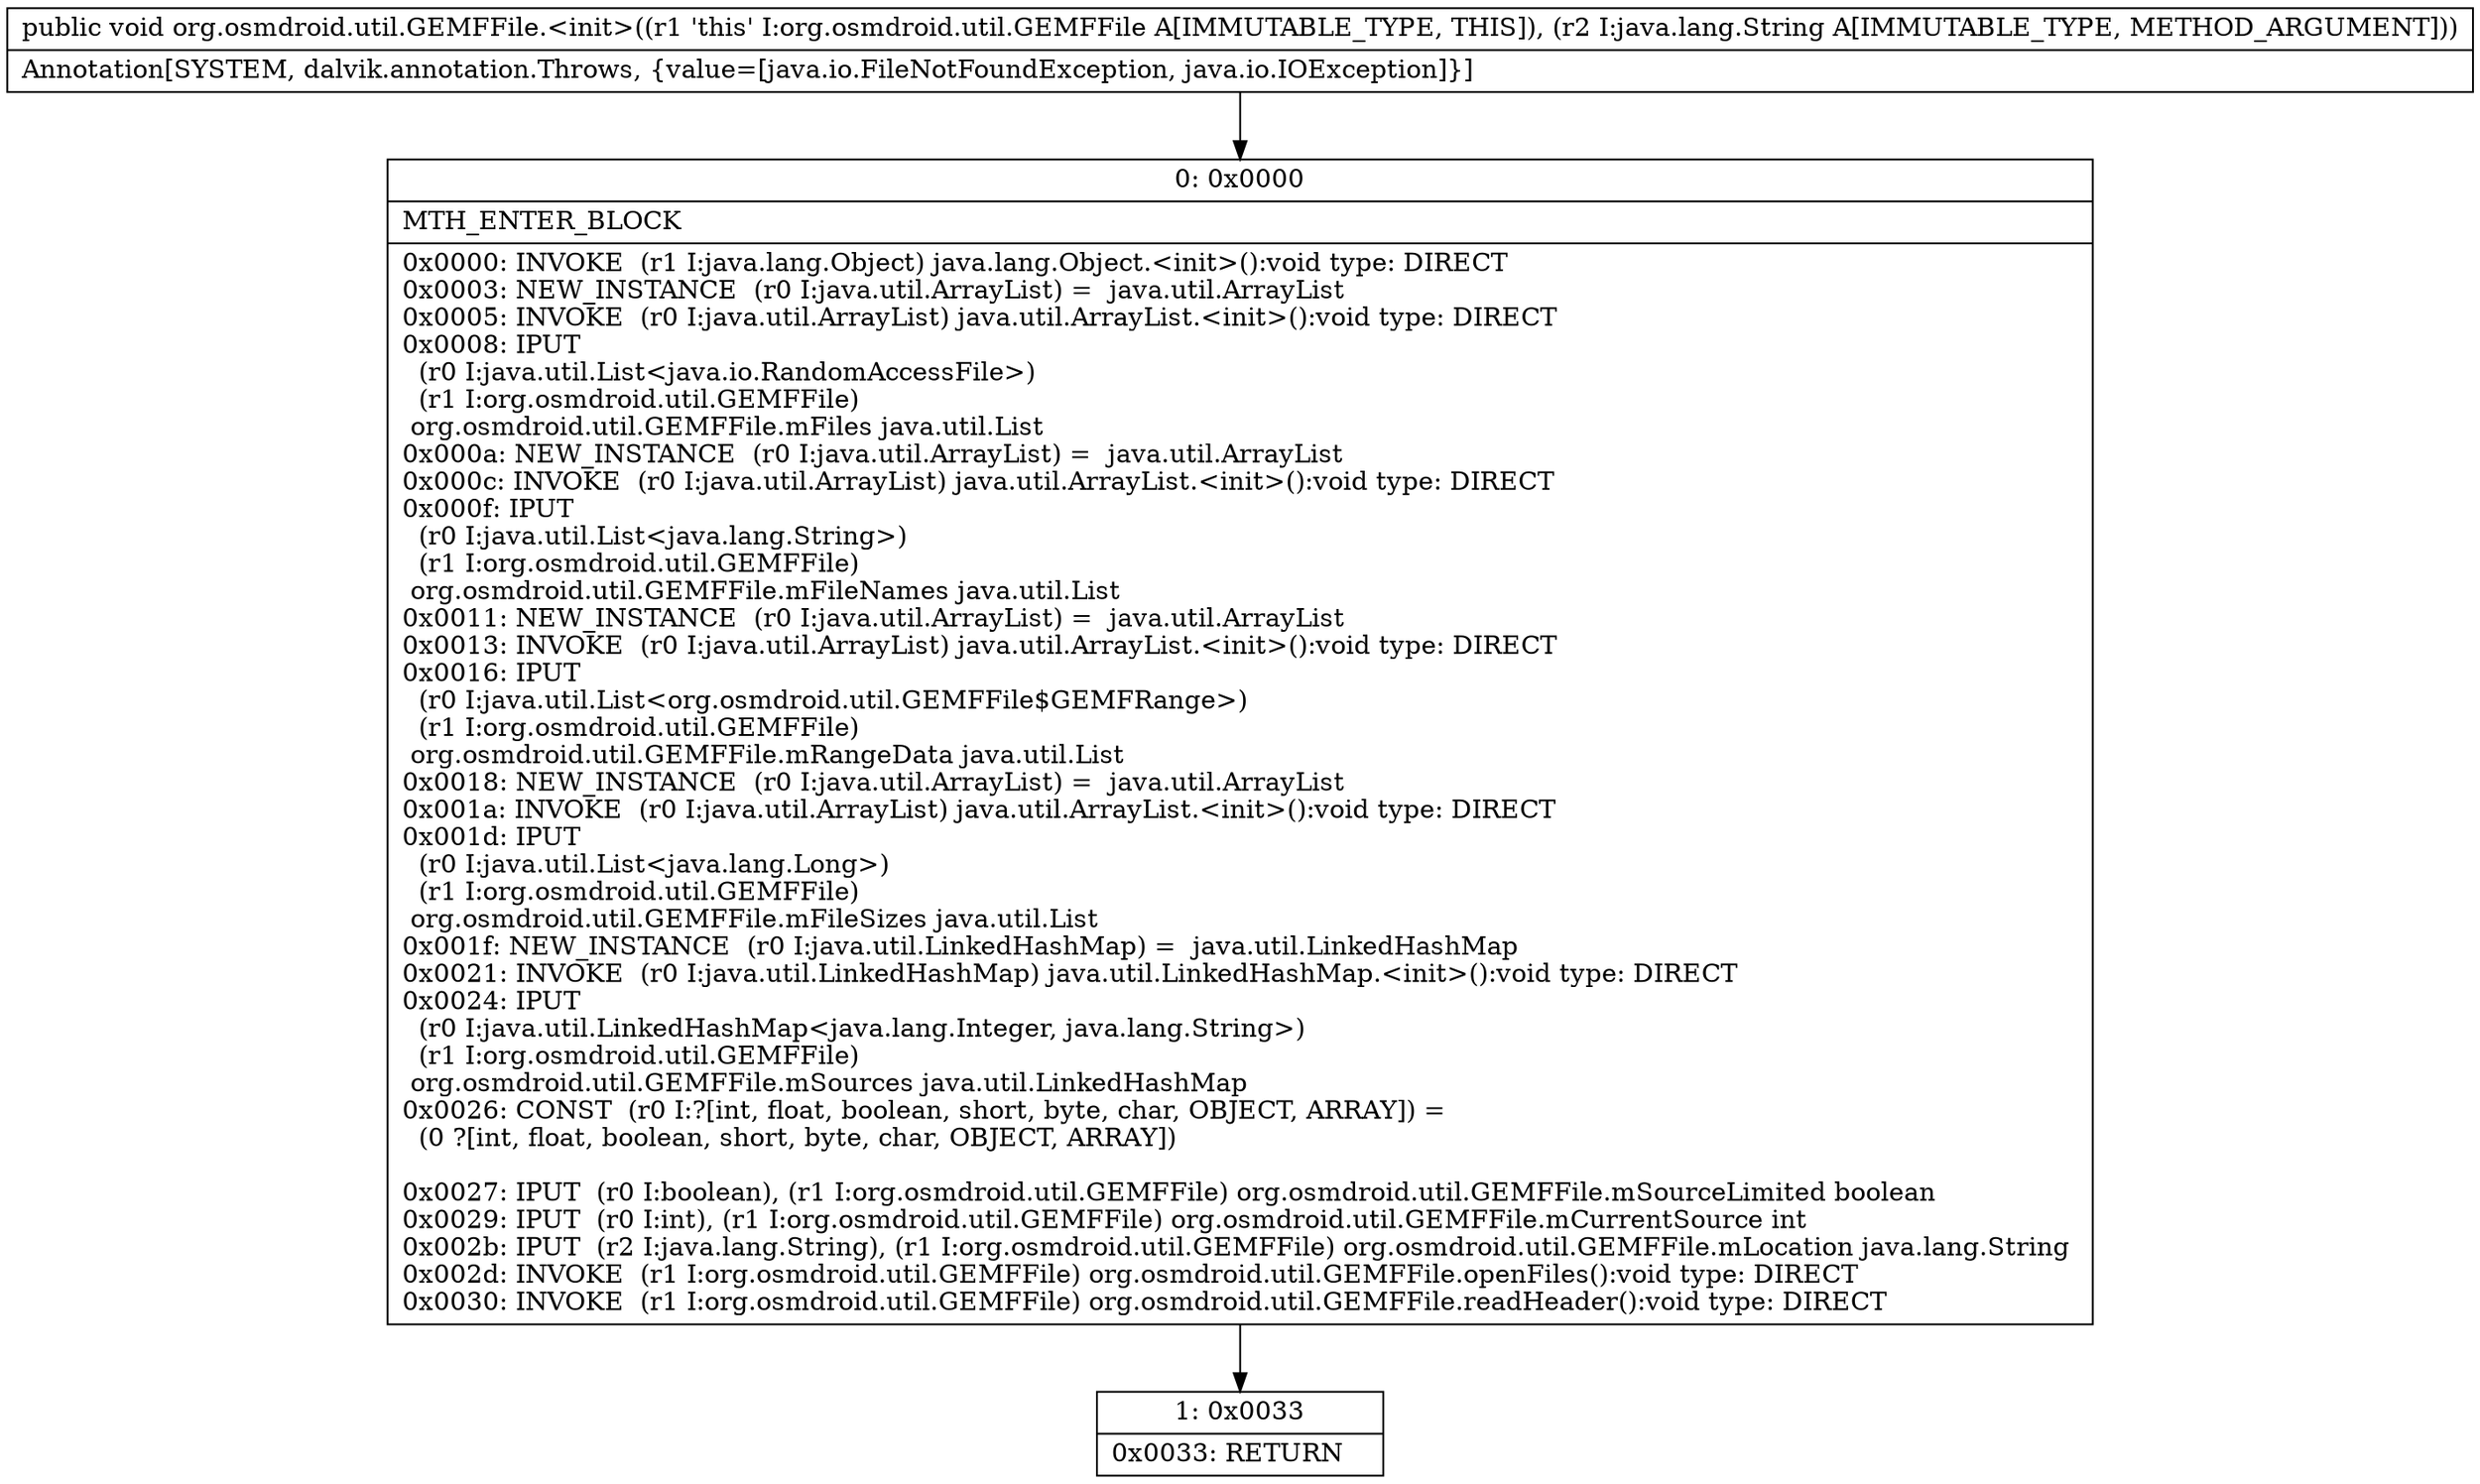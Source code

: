 digraph "CFG fororg.osmdroid.util.GEMFFile.\<init\>(Ljava\/lang\/String;)V" {
Node_0 [shape=record,label="{0\:\ 0x0000|MTH_ENTER_BLOCK\l|0x0000: INVOKE  (r1 I:java.lang.Object) java.lang.Object.\<init\>():void type: DIRECT \l0x0003: NEW_INSTANCE  (r0 I:java.util.ArrayList) =  java.util.ArrayList \l0x0005: INVOKE  (r0 I:java.util.ArrayList) java.util.ArrayList.\<init\>():void type: DIRECT \l0x0008: IPUT  \l  (r0 I:java.util.List\<java.io.RandomAccessFile\>)\l  (r1 I:org.osmdroid.util.GEMFFile)\l org.osmdroid.util.GEMFFile.mFiles java.util.List \l0x000a: NEW_INSTANCE  (r0 I:java.util.ArrayList) =  java.util.ArrayList \l0x000c: INVOKE  (r0 I:java.util.ArrayList) java.util.ArrayList.\<init\>():void type: DIRECT \l0x000f: IPUT  \l  (r0 I:java.util.List\<java.lang.String\>)\l  (r1 I:org.osmdroid.util.GEMFFile)\l org.osmdroid.util.GEMFFile.mFileNames java.util.List \l0x0011: NEW_INSTANCE  (r0 I:java.util.ArrayList) =  java.util.ArrayList \l0x0013: INVOKE  (r0 I:java.util.ArrayList) java.util.ArrayList.\<init\>():void type: DIRECT \l0x0016: IPUT  \l  (r0 I:java.util.List\<org.osmdroid.util.GEMFFile$GEMFRange\>)\l  (r1 I:org.osmdroid.util.GEMFFile)\l org.osmdroid.util.GEMFFile.mRangeData java.util.List \l0x0018: NEW_INSTANCE  (r0 I:java.util.ArrayList) =  java.util.ArrayList \l0x001a: INVOKE  (r0 I:java.util.ArrayList) java.util.ArrayList.\<init\>():void type: DIRECT \l0x001d: IPUT  \l  (r0 I:java.util.List\<java.lang.Long\>)\l  (r1 I:org.osmdroid.util.GEMFFile)\l org.osmdroid.util.GEMFFile.mFileSizes java.util.List \l0x001f: NEW_INSTANCE  (r0 I:java.util.LinkedHashMap) =  java.util.LinkedHashMap \l0x0021: INVOKE  (r0 I:java.util.LinkedHashMap) java.util.LinkedHashMap.\<init\>():void type: DIRECT \l0x0024: IPUT  \l  (r0 I:java.util.LinkedHashMap\<java.lang.Integer, java.lang.String\>)\l  (r1 I:org.osmdroid.util.GEMFFile)\l org.osmdroid.util.GEMFFile.mSources java.util.LinkedHashMap \l0x0026: CONST  (r0 I:?[int, float, boolean, short, byte, char, OBJECT, ARRAY]) = \l  (0 ?[int, float, boolean, short, byte, char, OBJECT, ARRAY])\l \l0x0027: IPUT  (r0 I:boolean), (r1 I:org.osmdroid.util.GEMFFile) org.osmdroid.util.GEMFFile.mSourceLimited boolean \l0x0029: IPUT  (r0 I:int), (r1 I:org.osmdroid.util.GEMFFile) org.osmdroid.util.GEMFFile.mCurrentSource int \l0x002b: IPUT  (r2 I:java.lang.String), (r1 I:org.osmdroid.util.GEMFFile) org.osmdroid.util.GEMFFile.mLocation java.lang.String \l0x002d: INVOKE  (r1 I:org.osmdroid.util.GEMFFile) org.osmdroid.util.GEMFFile.openFiles():void type: DIRECT \l0x0030: INVOKE  (r1 I:org.osmdroid.util.GEMFFile) org.osmdroid.util.GEMFFile.readHeader():void type: DIRECT \l}"];
Node_1 [shape=record,label="{1\:\ 0x0033|0x0033: RETURN   \l}"];
MethodNode[shape=record,label="{public void org.osmdroid.util.GEMFFile.\<init\>((r1 'this' I:org.osmdroid.util.GEMFFile A[IMMUTABLE_TYPE, THIS]), (r2 I:java.lang.String A[IMMUTABLE_TYPE, METHOD_ARGUMENT]))  | Annotation[SYSTEM, dalvik.annotation.Throws, \{value=[java.io.FileNotFoundException, java.io.IOException]\}]\l}"];
MethodNode -> Node_0;
Node_0 -> Node_1;
}

